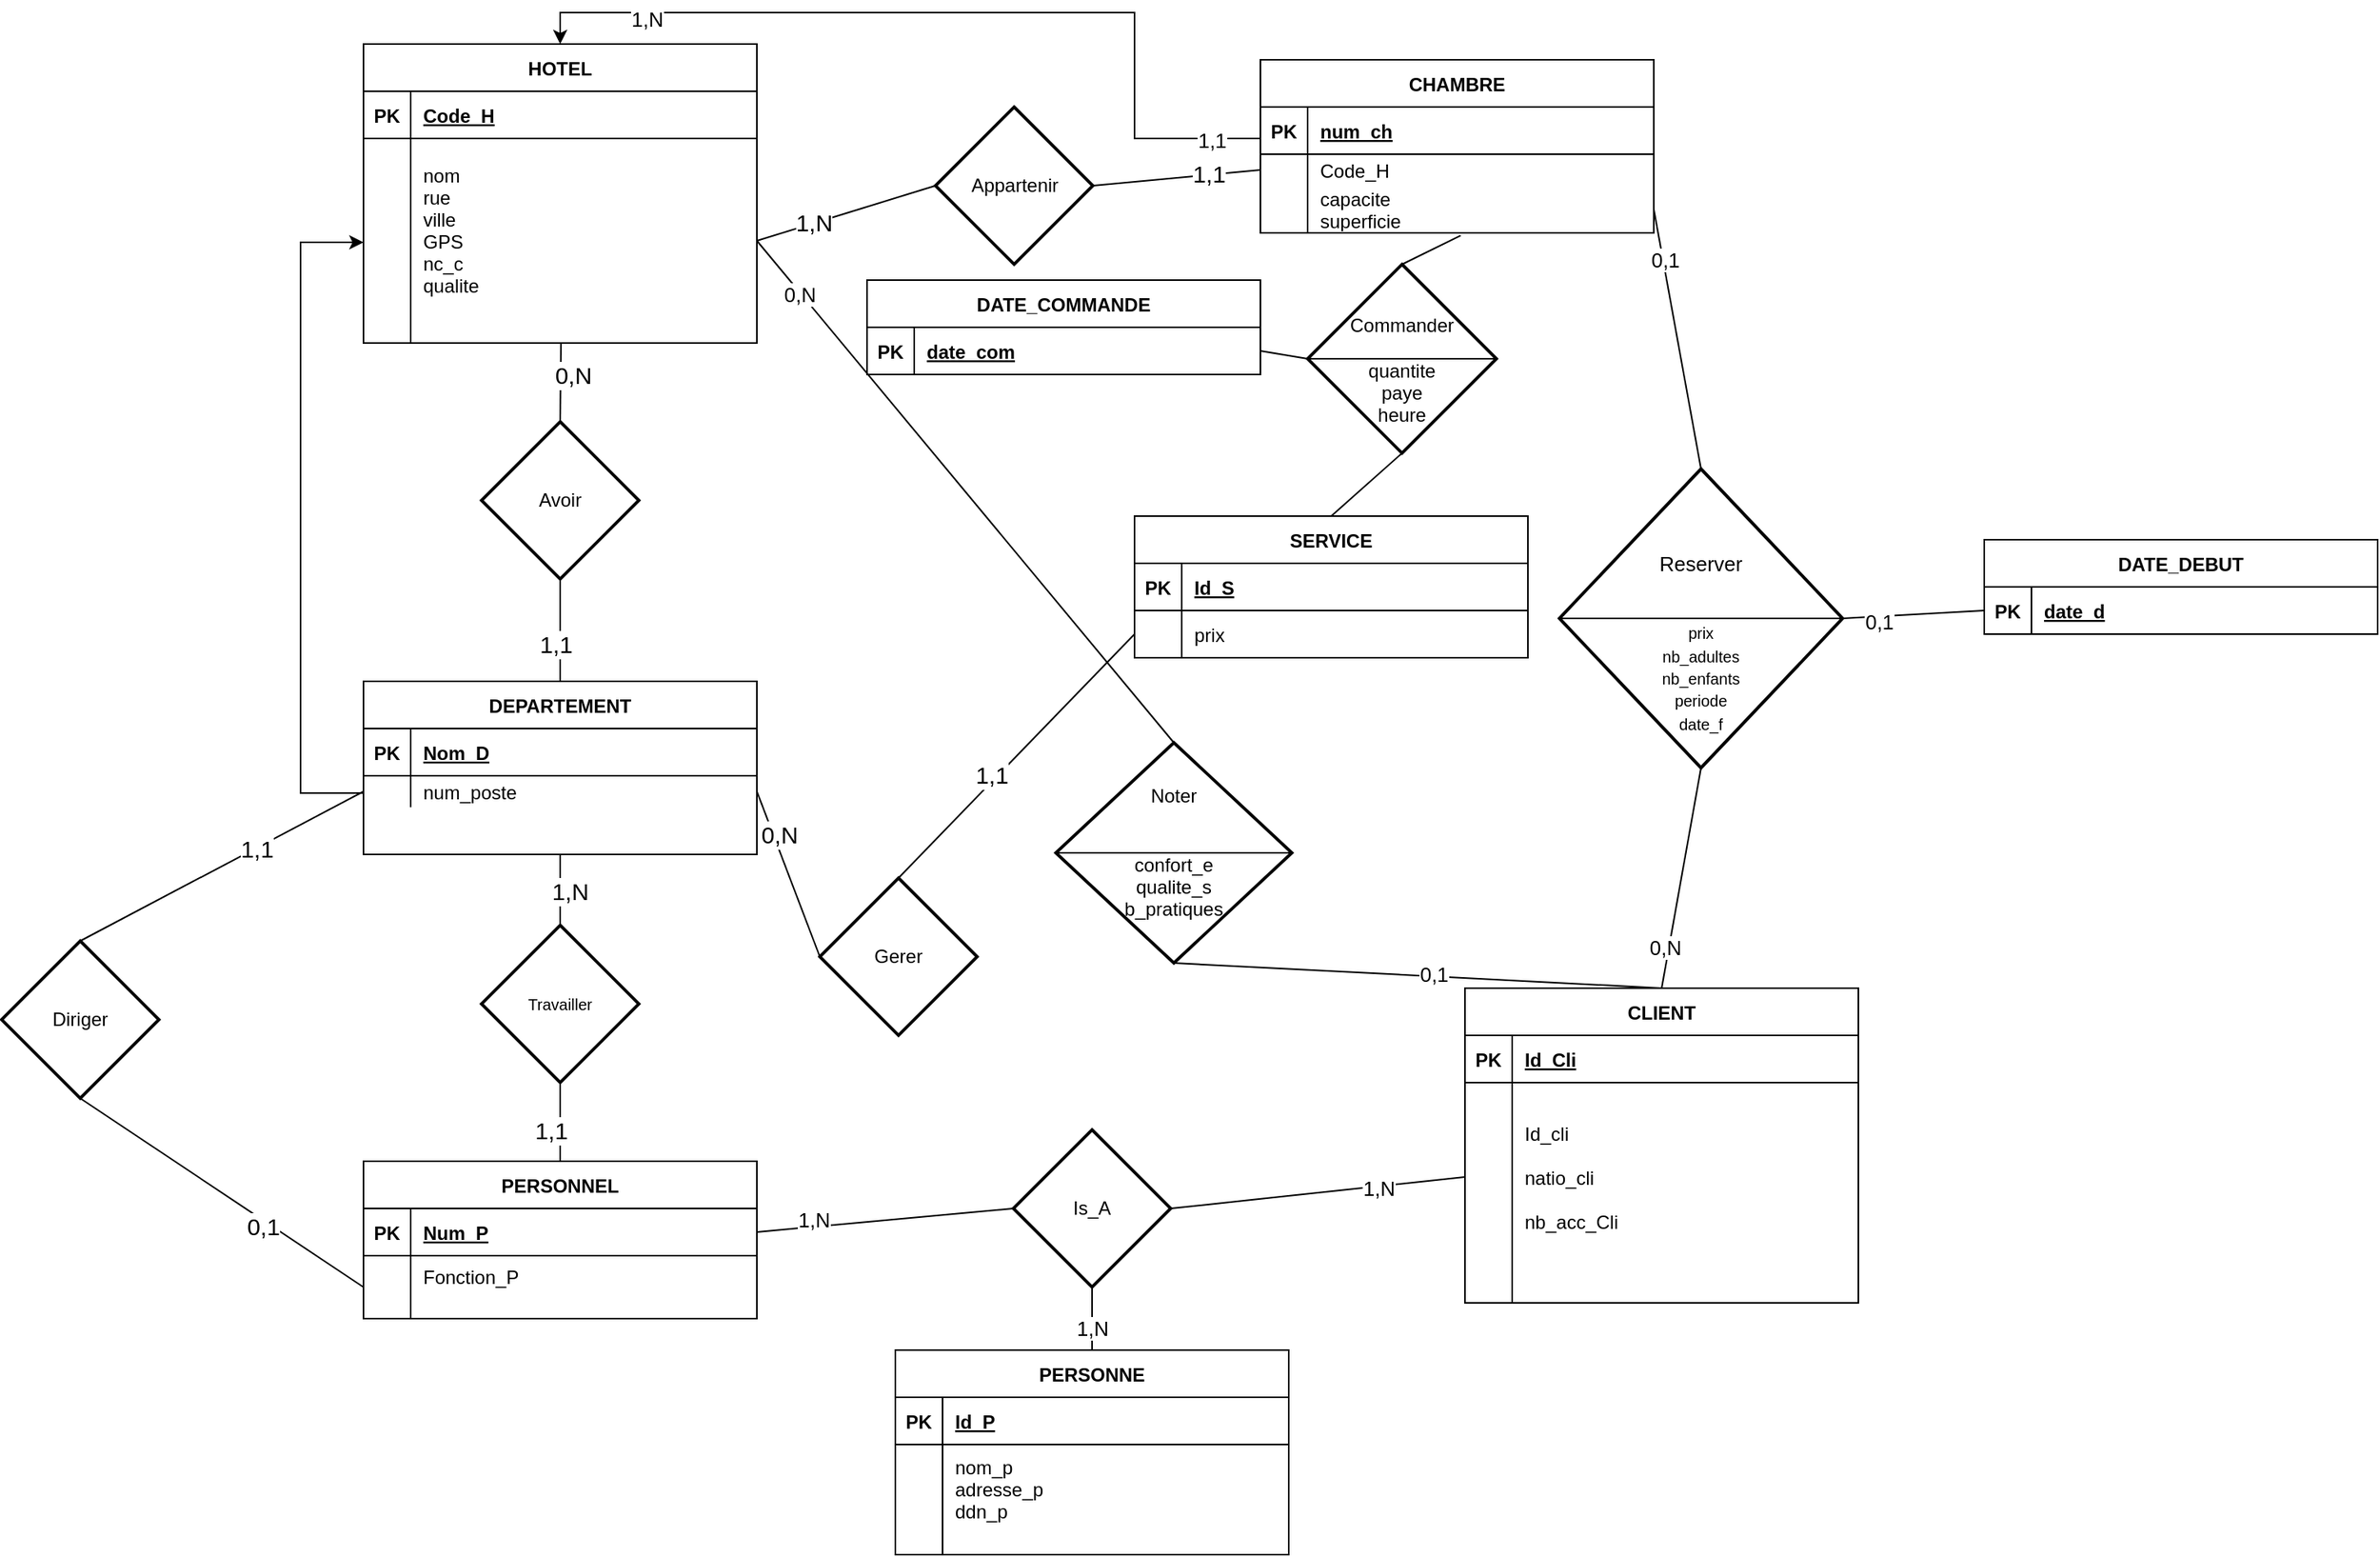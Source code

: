 <mxfile version="22.1.3" type="github">
  <diagram name="Page-1" id="8zFh8N0dXSdFzpwfQywQ">
    <mxGraphModel dx="1704" dy="471" grid="1" gridSize="10" guides="1" tooltips="1" connect="1" arrows="1" fold="1" page="1" pageScale="1" pageWidth="827" pageHeight="1169" background="#FFFFFF" math="0" shadow="0">
      <root>
        <mxCell id="0" />
        <mxCell id="1" parent="0" />
        <mxCell id="OYuYef5FI9lCqOR2c31m-23" value="HOTEL" style="shape=table;startSize=30;container=1;collapsible=1;childLayout=tableLayout;fixedRows=1;rowLines=0;fontStyle=1;align=center;resizeLast=1;" parent="1" vertex="1">
          <mxGeometry y="70" width="250" height="190" as="geometry" />
        </mxCell>
        <mxCell id="OYuYef5FI9lCqOR2c31m-24" value="" style="shape=partialRectangle;collapsible=0;dropTarget=0;pointerEvents=0;fillColor=none;points=[[0,0.5],[1,0.5]];portConstraint=eastwest;top=0;left=0;right=0;bottom=1;" parent="OYuYef5FI9lCqOR2c31m-23" vertex="1">
          <mxGeometry y="30" width="250" height="30" as="geometry" />
        </mxCell>
        <mxCell id="OYuYef5FI9lCqOR2c31m-25" value="PK" style="shape=partialRectangle;overflow=hidden;connectable=0;fillColor=none;top=0;left=0;bottom=0;right=0;fontStyle=1;" parent="OYuYef5FI9lCqOR2c31m-24" vertex="1">
          <mxGeometry width="30" height="30" as="geometry">
            <mxRectangle width="30" height="30" as="alternateBounds" />
          </mxGeometry>
        </mxCell>
        <mxCell id="OYuYef5FI9lCqOR2c31m-26" value="Code_H" style="shape=partialRectangle;overflow=hidden;connectable=0;fillColor=none;top=0;left=0;bottom=0;right=0;align=left;spacingLeft=6;fontStyle=5;" parent="OYuYef5FI9lCqOR2c31m-24" vertex="1">
          <mxGeometry x="30" width="220" height="30" as="geometry">
            <mxRectangle width="220" height="30" as="alternateBounds" />
          </mxGeometry>
        </mxCell>
        <mxCell id="OYuYef5FI9lCqOR2c31m-27" value="" style="shape=partialRectangle;collapsible=0;dropTarget=0;pointerEvents=0;fillColor=none;points=[[0,0.5],[1,0.5]];portConstraint=eastwest;top=0;left=0;right=0;bottom=0;" parent="OYuYef5FI9lCqOR2c31m-23" vertex="1">
          <mxGeometry y="60" width="250" height="130" as="geometry" />
        </mxCell>
        <mxCell id="OYuYef5FI9lCqOR2c31m-28" value="" style="shape=partialRectangle;overflow=hidden;connectable=0;fillColor=none;top=0;left=0;bottom=0;right=0;" parent="OYuYef5FI9lCqOR2c31m-27" vertex="1">
          <mxGeometry width="30" height="130" as="geometry">
            <mxRectangle width="30" height="130" as="alternateBounds" />
          </mxGeometry>
        </mxCell>
        <mxCell id="OYuYef5FI9lCqOR2c31m-29" value="nom&#xa;rue&#xa;ville&#xa;GPS&#xa;nc_c&#xa;qualite&#xa;" style="shape=partialRectangle;overflow=hidden;connectable=0;fillColor=none;top=0;left=0;bottom=0;right=0;align=left;spacingLeft=6;" parent="OYuYef5FI9lCqOR2c31m-27" vertex="1">
          <mxGeometry x="30" width="220" height="130" as="geometry">
            <mxRectangle width="220" height="130" as="alternateBounds" />
          </mxGeometry>
        </mxCell>
        <mxCell id="_BZN1aDbOm-jzE_d8aBN-61" style="edgeStyle=orthogonalEdgeStyle;rounded=0;orthogonalLoop=1;jettySize=auto;html=1;entryX=0;entryY=0.5;entryDx=0;entryDy=0;exitX=0;exitY=0.5;exitDx=0;exitDy=0;" parent="1" source="_BZN1aDbOm-jzE_d8aBN-6" target="OYuYef5FI9lCqOR2c31m-27" edge="1">
          <mxGeometry relative="1" as="geometry">
            <mxPoint x="-80" y="460" as="sourcePoint" />
            <Array as="points">
              <mxPoint x="-40" y="546" />
              <mxPoint x="-40" y="196" />
            </Array>
          </mxGeometry>
        </mxCell>
        <mxCell id="_BZN1aDbOm-jzE_d8aBN-2" value="DEPARTEMENT" style="shape=table;startSize=30;container=1;collapsible=1;childLayout=tableLayout;fixedRows=1;rowLines=0;fontStyle=1;align=center;resizeLast=1;" parent="1" vertex="1">
          <mxGeometry y="475" width="250" height="110" as="geometry" />
        </mxCell>
        <mxCell id="_BZN1aDbOm-jzE_d8aBN-3" value="" style="shape=partialRectangle;collapsible=0;dropTarget=0;pointerEvents=0;fillColor=none;points=[[0,0.5],[1,0.5]];portConstraint=eastwest;top=0;left=0;right=0;bottom=1;" parent="_BZN1aDbOm-jzE_d8aBN-2" vertex="1">
          <mxGeometry y="30" width="250" height="30" as="geometry" />
        </mxCell>
        <mxCell id="_BZN1aDbOm-jzE_d8aBN-4" value="PK" style="shape=partialRectangle;overflow=hidden;connectable=0;fillColor=none;top=0;left=0;bottom=0;right=0;fontStyle=1;" parent="_BZN1aDbOm-jzE_d8aBN-3" vertex="1">
          <mxGeometry width="30" height="30" as="geometry">
            <mxRectangle width="30" height="30" as="alternateBounds" />
          </mxGeometry>
        </mxCell>
        <mxCell id="_BZN1aDbOm-jzE_d8aBN-5" value="Nom_D" style="shape=partialRectangle;overflow=hidden;connectable=0;fillColor=none;top=0;left=0;bottom=0;right=0;align=left;spacingLeft=6;fontStyle=5;" parent="_BZN1aDbOm-jzE_d8aBN-3" vertex="1">
          <mxGeometry x="30" width="220" height="30" as="geometry">
            <mxRectangle width="220" height="30" as="alternateBounds" />
          </mxGeometry>
        </mxCell>
        <mxCell id="_BZN1aDbOm-jzE_d8aBN-6" value="" style="shape=partialRectangle;collapsible=0;dropTarget=0;pointerEvents=0;fillColor=none;points=[[0,0.5],[1,0.5]];portConstraint=eastwest;top=0;left=0;right=0;bottom=0;" parent="_BZN1aDbOm-jzE_d8aBN-2" vertex="1">
          <mxGeometry y="60" width="250" height="20" as="geometry" />
        </mxCell>
        <mxCell id="_BZN1aDbOm-jzE_d8aBN-7" value="" style="shape=partialRectangle;overflow=hidden;connectable=0;fillColor=none;top=0;left=0;bottom=0;right=0;" parent="_BZN1aDbOm-jzE_d8aBN-6" vertex="1">
          <mxGeometry width="30" height="20" as="geometry">
            <mxRectangle width="30" height="20" as="alternateBounds" />
          </mxGeometry>
        </mxCell>
        <mxCell id="_BZN1aDbOm-jzE_d8aBN-8" value="num_poste" style="shape=partialRectangle;overflow=hidden;connectable=0;fillColor=none;top=0;left=0;bottom=0;right=0;align=left;spacingLeft=6;" parent="_BZN1aDbOm-jzE_d8aBN-6" vertex="1">
          <mxGeometry x="30" width="220" height="20" as="geometry">
            <mxRectangle width="220" height="20" as="alternateBounds" />
          </mxGeometry>
        </mxCell>
        <mxCell id="_BZN1aDbOm-jzE_d8aBN-9" value="PERSONNEL" style="shape=table;startSize=30;container=1;collapsible=1;childLayout=tableLayout;fixedRows=1;rowLines=0;fontStyle=1;align=center;resizeLast=1;" parent="1" vertex="1">
          <mxGeometry y="780" width="250" height="100" as="geometry" />
        </mxCell>
        <mxCell id="_BZN1aDbOm-jzE_d8aBN-10" value="" style="shape=partialRectangle;collapsible=0;dropTarget=0;pointerEvents=0;fillColor=none;points=[[0,0.5],[1,0.5]];portConstraint=eastwest;top=0;left=0;right=0;bottom=1;" parent="_BZN1aDbOm-jzE_d8aBN-9" vertex="1">
          <mxGeometry y="30" width="250" height="30" as="geometry" />
        </mxCell>
        <mxCell id="_BZN1aDbOm-jzE_d8aBN-11" value="PK" style="shape=partialRectangle;overflow=hidden;connectable=0;fillColor=none;top=0;left=0;bottom=0;right=0;fontStyle=1;" parent="_BZN1aDbOm-jzE_d8aBN-10" vertex="1">
          <mxGeometry width="30" height="30" as="geometry">
            <mxRectangle width="30" height="30" as="alternateBounds" />
          </mxGeometry>
        </mxCell>
        <mxCell id="_BZN1aDbOm-jzE_d8aBN-12" value="Num_P" style="shape=partialRectangle;overflow=hidden;connectable=0;fillColor=none;top=0;left=0;bottom=0;right=0;align=left;spacingLeft=6;fontStyle=5;" parent="_BZN1aDbOm-jzE_d8aBN-10" vertex="1">
          <mxGeometry x="30" width="220" height="30" as="geometry">
            <mxRectangle width="220" height="30" as="alternateBounds" />
          </mxGeometry>
        </mxCell>
        <mxCell id="_BZN1aDbOm-jzE_d8aBN-13" value="" style="shape=partialRectangle;collapsible=0;dropTarget=0;pointerEvents=0;fillColor=none;points=[[0,0.5],[1,0.5]];portConstraint=eastwest;top=0;left=0;right=0;bottom=0;" parent="_BZN1aDbOm-jzE_d8aBN-9" vertex="1">
          <mxGeometry y="60" width="250" height="40" as="geometry" />
        </mxCell>
        <mxCell id="_BZN1aDbOm-jzE_d8aBN-14" value="" style="shape=partialRectangle;overflow=hidden;connectable=0;fillColor=none;top=0;left=0;bottom=0;right=0;" parent="_BZN1aDbOm-jzE_d8aBN-13" vertex="1">
          <mxGeometry width="30" height="40" as="geometry">
            <mxRectangle width="30" height="40" as="alternateBounds" />
          </mxGeometry>
        </mxCell>
        <mxCell id="_BZN1aDbOm-jzE_d8aBN-15" value="Fonction_P&#xa;" style="shape=partialRectangle;overflow=hidden;connectable=0;fillColor=none;top=0;left=0;bottom=0;right=0;align=left;spacingLeft=6;" parent="_BZN1aDbOm-jzE_d8aBN-13" vertex="1">
          <mxGeometry x="30" width="220" height="40" as="geometry">
            <mxRectangle width="220" height="40" as="alternateBounds" />
          </mxGeometry>
        </mxCell>
        <mxCell id="_BZN1aDbOm-jzE_d8aBN-16" value="SERVICE" style="shape=table;startSize=30;container=1;collapsible=1;childLayout=tableLayout;fixedRows=1;rowLines=0;fontStyle=1;align=center;resizeLast=1;" parent="1" vertex="1">
          <mxGeometry x="490" y="370" width="250" height="90" as="geometry" />
        </mxCell>
        <mxCell id="_BZN1aDbOm-jzE_d8aBN-17" value="" style="shape=partialRectangle;collapsible=0;dropTarget=0;pointerEvents=0;fillColor=none;points=[[0,0.5],[1,0.5]];portConstraint=eastwest;top=0;left=0;right=0;bottom=1;" parent="_BZN1aDbOm-jzE_d8aBN-16" vertex="1">
          <mxGeometry y="30" width="250" height="30" as="geometry" />
        </mxCell>
        <mxCell id="_BZN1aDbOm-jzE_d8aBN-18" value="PK" style="shape=partialRectangle;overflow=hidden;connectable=0;fillColor=none;top=0;left=0;bottom=0;right=0;fontStyle=1;" parent="_BZN1aDbOm-jzE_d8aBN-17" vertex="1">
          <mxGeometry width="30" height="30" as="geometry">
            <mxRectangle width="30" height="30" as="alternateBounds" />
          </mxGeometry>
        </mxCell>
        <mxCell id="_BZN1aDbOm-jzE_d8aBN-19" value="Id_S" style="shape=partialRectangle;overflow=hidden;connectable=0;fillColor=none;top=0;left=0;bottom=0;right=0;align=left;spacingLeft=6;fontStyle=5;" parent="_BZN1aDbOm-jzE_d8aBN-17" vertex="1">
          <mxGeometry x="30" width="220" height="30" as="geometry">
            <mxRectangle width="220" height="30" as="alternateBounds" />
          </mxGeometry>
        </mxCell>
        <mxCell id="_BZN1aDbOm-jzE_d8aBN-20" value="" style="shape=partialRectangle;collapsible=0;dropTarget=0;pointerEvents=0;fillColor=none;points=[[0,0.5],[1,0.5]];portConstraint=eastwest;top=0;left=0;right=0;bottom=0;" parent="_BZN1aDbOm-jzE_d8aBN-16" vertex="1">
          <mxGeometry y="60" width="250" height="30" as="geometry" />
        </mxCell>
        <mxCell id="_BZN1aDbOm-jzE_d8aBN-21" value="" style="shape=partialRectangle;overflow=hidden;connectable=0;fillColor=none;top=0;left=0;bottom=0;right=0;" parent="_BZN1aDbOm-jzE_d8aBN-20" vertex="1">
          <mxGeometry width="30" height="30" as="geometry">
            <mxRectangle width="30" height="30" as="alternateBounds" />
          </mxGeometry>
        </mxCell>
        <mxCell id="_BZN1aDbOm-jzE_d8aBN-22" value="prix" style="shape=partialRectangle;overflow=hidden;connectable=0;fillColor=none;top=0;left=0;bottom=0;right=0;align=left;spacingLeft=6;" parent="_BZN1aDbOm-jzE_d8aBN-20" vertex="1">
          <mxGeometry x="30" width="220" height="30" as="geometry">
            <mxRectangle width="220" height="30" as="alternateBounds" />
          </mxGeometry>
        </mxCell>
        <mxCell id="_BZN1aDbOm-jzE_d8aBN-25" value="PERSONNE" style="shape=table;startSize=30;container=1;collapsible=1;childLayout=tableLayout;fixedRows=1;rowLines=0;fontStyle=1;align=center;resizeLast=1;" parent="1" vertex="1">
          <mxGeometry x="338" y="900" width="250" height="130" as="geometry" />
        </mxCell>
        <mxCell id="_BZN1aDbOm-jzE_d8aBN-26" value="" style="shape=partialRectangle;collapsible=0;dropTarget=0;pointerEvents=0;fillColor=none;points=[[0,0.5],[1,0.5]];portConstraint=eastwest;top=0;left=0;right=0;bottom=1;" parent="_BZN1aDbOm-jzE_d8aBN-25" vertex="1">
          <mxGeometry y="30" width="250" height="30" as="geometry" />
        </mxCell>
        <mxCell id="_BZN1aDbOm-jzE_d8aBN-27" value="PK" style="shape=partialRectangle;overflow=hidden;connectable=0;fillColor=none;top=0;left=0;bottom=0;right=0;fontStyle=1;" parent="_BZN1aDbOm-jzE_d8aBN-26" vertex="1">
          <mxGeometry width="30" height="30" as="geometry">
            <mxRectangle width="30" height="30" as="alternateBounds" />
          </mxGeometry>
        </mxCell>
        <mxCell id="_BZN1aDbOm-jzE_d8aBN-28" value="Id_P" style="shape=partialRectangle;overflow=hidden;connectable=0;fillColor=none;top=0;left=0;bottom=0;right=0;align=left;spacingLeft=6;fontStyle=5;" parent="_BZN1aDbOm-jzE_d8aBN-26" vertex="1">
          <mxGeometry x="30" width="220" height="30" as="geometry">
            <mxRectangle width="220" height="30" as="alternateBounds" />
          </mxGeometry>
        </mxCell>
        <mxCell id="_BZN1aDbOm-jzE_d8aBN-29" value="" style="shape=partialRectangle;collapsible=0;dropTarget=0;pointerEvents=0;fillColor=none;points=[[0,0.5],[1,0.5]];portConstraint=eastwest;top=0;left=0;right=0;bottom=0;" parent="_BZN1aDbOm-jzE_d8aBN-25" vertex="1">
          <mxGeometry y="60" width="250" height="70" as="geometry" />
        </mxCell>
        <mxCell id="_BZN1aDbOm-jzE_d8aBN-30" value="" style="shape=partialRectangle;overflow=hidden;connectable=0;fillColor=none;top=0;left=0;bottom=0;right=0;" parent="_BZN1aDbOm-jzE_d8aBN-29" vertex="1">
          <mxGeometry width="30" height="70" as="geometry">
            <mxRectangle width="30" height="70" as="alternateBounds" />
          </mxGeometry>
        </mxCell>
        <mxCell id="_BZN1aDbOm-jzE_d8aBN-31" value="nom_p&#xa;adresse_p&#xa;ddn_p&#xa;" style="shape=partialRectangle;overflow=hidden;connectable=0;fillColor=none;top=0;left=0;bottom=0;right=0;align=left;spacingLeft=6;" parent="_BZN1aDbOm-jzE_d8aBN-29" vertex="1">
          <mxGeometry x="30" width="220" height="70" as="geometry">
            <mxRectangle width="220" height="70" as="alternateBounds" />
          </mxGeometry>
        </mxCell>
        <mxCell id="OYuYef5FI9lCqOR2c31m-13" value="CLIENT" style="shape=table;startSize=30;container=1;collapsible=1;childLayout=tableLayout;fixedRows=1;rowLines=0;fontStyle=1;align=center;resizeLast=1;" parent="1" vertex="1">
          <mxGeometry x="700" y="670" width="250" height="200" as="geometry" />
        </mxCell>
        <mxCell id="OYuYef5FI9lCqOR2c31m-14" value="" style="shape=partialRectangle;collapsible=0;dropTarget=0;pointerEvents=0;fillColor=none;points=[[0,0.5],[1,0.5]];portConstraint=eastwest;top=0;left=0;right=0;bottom=1;" parent="OYuYef5FI9lCqOR2c31m-13" vertex="1">
          <mxGeometry y="30" width="250" height="30" as="geometry" />
        </mxCell>
        <mxCell id="OYuYef5FI9lCqOR2c31m-15" value="PK" style="shape=partialRectangle;overflow=hidden;connectable=0;fillColor=none;top=0;left=0;bottom=0;right=0;fontStyle=1;" parent="OYuYef5FI9lCqOR2c31m-14" vertex="1">
          <mxGeometry width="30" height="30" as="geometry">
            <mxRectangle width="30" height="30" as="alternateBounds" />
          </mxGeometry>
        </mxCell>
        <mxCell id="OYuYef5FI9lCqOR2c31m-16" value="Id_Cli" style="shape=partialRectangle;overflow=hidden;connectable=0;fillColor=none;top=0;left=0;bottom=0;right=0;align=left;spacingLeft=6;fontStyle=5;" parent="OYuYef5FI9lCqOR2c31m-14" vertex="1">
          <mxGeometry x="30" width="220" height="30" as="geometry">
            <mxRectangle width="220" height="30" as="alternateBounds" />
          </mxGeometry>
        </mxCell>
        <mxCell id="OYuYef5FI9lCqOR2c31m-17" value="" style="shape=partialRectangle;collapsible=0;dropTarget=0;pointerEvents=0;fillColor=none;points=[[0,0.5],[1,0.5]];portConstraint=eastwest;top=0;left=0;right=0;bottom=0;" parent="OYuYef5FI9lCqOR2c31m-13" vertex="1">
          <mxGeometry y="60" width="250" height="120" as="geometry" />
        </mxCell>
        <mxCell id="OYuYef5FI9lCqOR2c31m-18" value="" style="shape=partialRectangle;overflow=hidden;connectable=0;fillColor=none;top=0;left=0;bottom=0;right=0;" parent="OYuYef5FI9lCqOR2c31m-17" vertex="1">
          <mxGeometry width="30" height="120" as="geometry">
            <mxRectangle width="30" height="120" as="alternateBounds" />
          </mxGeometry>
        </mxCell>
        <mxCell id="OYuYef5FI9lCqOR2c31m-19" value="Id_cli&#xa;&#xa;natio_cli&#xa;&#xa;nb_acc_Cli" style="shape=partialRectangle;overflow=hidden;connectable=0;fillColor=none;top=0;left=0;bottom=0;right=0;align=left;spacingLeft=6;" parent="OYuYef5FI9lCqOR2c31m-17" vertex="1">
          <mxGeometry x="30" width="220" height="120" as="geometry">
            <mxRectangle width="220" height="120" as="alternateBounds" />
          </mxGeometry>
        </mxCell>
        <mxCell id="OYuYef5FI9lCqOR2c31m-20" value="" style="shape=partialRectangle;collapsible=0;dropTarget=0;pointerEvents=0;fillColor=none;points=[[0,0.5],[1,0.5]];portConstraint=eastwest;top=0;left=0;right=0;bottom=0;" parent="OYuYef5FI9lCqOR2c31m-13" vertex="1">
          <mxGeometry y="180" width="250" height="20" as="geometry" />
        </mxCell>
        <mxCell id="OYuYef5FI9lCqOR2c31m-21" value="" style="shape=partialRectangle;overflow=hidden;connectable=0;fillColor=none;top=0;left=0;bottom=0;right=0;" parent="OYuYef5FI9lCqOR2c31m-20" vertex="1">
          <mxGeometry width="30" height="20" as="geometry">
            <mxRectangle width="30" height="20" as="alternateBounds" />
          </mxGeometry>
        </mxCell>
        <mxCell id="OYuYef5FI9lCqOR2c31m-22" value="" style="shape=partialRectangle;overflow=hidden;connectable=0;fillColor=none;top=0;left=0;bottom=0;right=0;align=left;spacingLeft=6;" parent="OYuYef5FI9lCqOR2c31m-20" vertex="1">
          <mxGeometry x="30" width="220" height="20" as="geometry">
            <mxRectangle width="220" height="20" as="alternateBounds" />
          </mxGeometry>
        </mxCell>
        <mxCell id="_BZN1aDbOm-jzE_d8aBN-56" style="edgeStyle=orthogonalEdgeStyle;rounded=0;orthogonalLoop=1;jettySize=auto;html=1;entryX=0.5;entryY=0;entryDx=0;entryDy=0;" parent="1" source="OYuYef5FI9lCqOR2c31m-3" target="OYuYef5FI9lCqOR2c31m-23" edge="1">
          <mxGeometry relative="1" as="geometry">
            <Array as="points">
              <mxPoint x="490" y="130" />
              <mxPoint x="490" y="50" />
              <mxPoint x="125" y="50" />
            </Array>
          </mxGeometry>
        </mxCell>
        <mxCell id="JAYPc2fzWHW8Z4yqoVgX-8" value="&lt;font style=&quot;font-size: 13px;&quot;&gt;1,N&lt;/font&gt;" style="edgeLabel;html=1;align=center;verticalAlign=middle;resizable=0;points=[];" vertex="1" connectable="0" parent="_BZN1aDbOm-jzE_d8aBN-56">
          <mxGeometry x="0.726" y="4" relative="1" as="geometry">
            <mxPoint as="offset" />
          </mxGeometry>
        </mxCell>
        <mxCell id="JAYPc2fzWHW8Z4yqoVgX-9" value="&lt;font style=&quot;font-size: 13px;&quot;&gt;1,1&lt;/font&gt;" style="edgeLabel;html=1;align=center;verticalAlign=middle;resizable=0;points=[];" vertex="1" connectable="0" parent="_BZN1aDbOm-jzE_d8aBN-56">
          <mxGeometry x="-0.883" y="1" relative="1" as="geometry">
            <mxPoint x="1" as="offset" />
          </mxGeometry>
        </mxCell>
        <mxCell id="OYuYef5FI9lCqOR2c31m-3" value="CHAMBRE" style="shape=table;startSize=30;container=1;collapsible=1;childLayout=tableLayout;fixedRows=1;rowLines=0;fontStyle=1;align=center;resizeLast=1;" parent="1" vertex="1">
          <mxGeometry x="570" y="80" width="250" height="110" as="geometry" />
        </mxCell>
        <mxCell id="OYuYef5FI9lCqOR2c31m-4" value="" style="shape=partialRectangle;collapsible=0;dropTarget=0;pointerEvents=0;fillColor=none;points=[[0,0.5],[1,0.5]];portConstraint=eastwest;top=0;left=0;right=0;bottom=1;" parent="OYuYef5FI9lCqOR2c31m-3" vertex="1">
          <mxGeometry y="30" width="250" height="30" as="geometry" />
        </mxCell>
        <mxCell id="OYuYef5FI9lCqOR2c31m-5" value="PK" style="shape=partialRectangle;overflow=hidden;connectable=0;fillColor=none;top=0;left=0;bottom=0;right=0;fontStyle=1;" parent="OYuYef5FI9lCqOR2c31m-4" vertex="1">
          <mxGeometry width="30" height="30" as="geometry">
            <mxRectangle width="30" height="30" as="alternateBounds" />
          </mxGeometry>
        </mxCell>
        <mxCell id="OYuYef5FI9lCqOR2c31m-6" value="num_ch" style="shape=partialRectangle;overflow=hidden;connectable=0;fillColor=none;top=0;left=0;bottom=0;right=0;align=left;spacingLeft=6;fontStyle=5;" parent="OYuYef5FI9lCqOR2c31m-4" vertex="1">
          <mxGeometry x="30" width="220" height="30" as="geometry">
            <mxRectangle width="220" height="30" as="alternateBounds" />
          </mxGeometry>
        </mxCell>
        <mxCell id="OYuYef5FI9lCqOR2c31m-7" value="" style="shape=partialRectangle;collapsible=0;dropTarget=0;pointerEvents=0;fillColor=none;points=[[0,0.5],[1,0.5]];portConstraint=eastwest;top=0;left=0;right=0;bottom=0;" parent="OYuYef5FI9lCqOR2c31m-3" vertex="1">
          <mxGeometry y="60" width="250" height="20" as="geometry" />
        </mxCell>
        <mxCell id="OYuYef5FI9lCqOR2c31m-8" value="" style="shape=partialRectangle;overflow=hidden;connectable=0;fillColor=none;top=0;left=0;bottom=0;right=0;" parent="OYuYef5FI9lCqOR2c31m-7" vertex="1">
          <mxGeometry width="30" height="20" as="geometry">
            <mxRectangle width="30" height="20" as="alternateBounds" />
          </mxGeometry>
        </mxCell>
        <mxCell id="OYuYef5FI9lCqOR2c31m-9" value="Code_H" style="shape=partialRectangle;overflow=hidden;connectable=0;fillColor=none;top=0;left=0;bottom=0;right=0;align=left;spacingLeft=6;" parent="OYuYef5FI9lCqOR2c31m-7" vertex="1">
          <mxGeometry x="30" width="220" height="20" as="geometry">
            <mxRectangle width="220" height="20" as="alternateBounds" />
          </mxGeometry>
        </mxCell>
        <mxCell id="OYuYef5FI9lCqOR2c31m-10" value="" style="shape=partialRectangle;collapsible=0;dropTarget=0;pointerEvents=0;fillColor=none;points=[[0,0.5],[1,0.5]];portConstraint=eastwest;top=0;left=0;right=0;bottom=0;" parent="OYuYef5FI9lCqOR2c31m-3" vertex="1">
          <mxGeometry y="80" width="250" height="30" as="geometry" />
        </mxCell>
        <mxCell id="OYuYef5FI9lCqOR2c31m-11" value="" style="shape=partialRectangle;overflow=hidden;connectable=0;fillColor=none;top=0;left=0;bottom=0;right=0;" parent="OYuYef5FI9lCqOR2c31m-10" vertex="1">
          <mxGeometry width="30" height="30" as="geometry">
            <mxRectangle width="30" height="30" as="alternateBounds" />
          </mxGeometry>
        </mxCell>
        <mxCell id="OYuYef5FI9lCqOR2c31m-12" value="capacite&#xa;superficie&#xa;" style="shape=partialRectangle;overflow=hidden;connectable=0;fillColor=none;top=0;left=0;bottom=0;right=0;align=left;spacingLeft=6;" parent="OYuYef5FI9lCqOR2c31m-10" vertex="1">
          <mxGeometry x="30" width="220" height="30" as="geometry">
            <mxRectangle width="220" height="30" as="alternateBounds" />
          </mxGeometry>
        </mxCell>
        <mxCell id="_BZN1aDbOm-jzE_d8aBN-36" value="" style="endArrow=none;html=1;rounded=0;entryX=1;entryY=0.5;entryDx=0;entryDy=0;exitX=0;exitY=0.5;exitDx=0;exitDy=0;exitPerimeter=0;" parent="1" source="_BZN1aDbOm-jzE_d8aBN-46" target="_BZN1aDbOm-jzE_d8aBN-10" edge="1">
          <mxGeometry width="50" height="50" relative="1" as="geometry">
            <mxPoint x="950" y="480" as="sourcePoint" />
            <mxPoint x="790" y="260" as="targetPoint" />
            <Array as="points" />
          </mxGeometry>
        </mxCell>
        <mxCell id="JAYPc2fzWHW8Z4yqoVgX-15" value="&lt;font style=&quot;font-size: 13px;&quot;&gt;1,N&lt;/font&gt;" style="edgeLabel;html=1;align=center;verticalAlign=middle;resizable=0;points=[];" vertex="1" connectable="0" parent="_BZN1aDbOm-jzE_d8aBN-36">
          <mxGeometry x="0.553" y="-5" relative="1" as="geometry">
            <mxPoint as="offset" />
          </mxGeometry>
        </mxCell>
        <mxCell id="_BZN1aDbOm-jzE_d8aBN-38" value="&lt;font style=&quot;font-size: 10px;&quot;&gt;&lt;font style=&quot;font-size: 13px;&quot;&gt;&lt;br&gt;&lt;br&gt;Reserver&lt;/font&gt;&lt;br&gt;&lt;br&gt;&lt;span style=&quot;&quot;&gt;&lt;br&gt;prix&lt;/span&gt;&lt;br&gt;&lt;span style=&quot;&quot;&gt;nb_adultes&lt;/span&gt;&lt;br&gt;&lt;span style=&quot;&quot;&gt;nb_enfants&lt;/span&gt;&lt;br&gt;&lt;span style=&quot;&quot;&gt;periode&lt;br&gt;date_f&lt;br&gt;&lt;/span&gt;&lt;/font&gt;" style="strokeWidth=2;html=1;shape=mxgraph.flowchart.decision;whiteSpace=wrap;" parent="1" vertex="1">
          <mxGeometry x="760" y="340" width="180" height="190" as="geometry" />
        </mxCell>
        <mxCell id="_BZN1aDbOm-jzE_d8aBN-40" value="&lt;br&gt;Commander&lt;br&gt;&lt;br&gt;quantite&lt;br&gt;paye&lt;br&gt;heure" style="strokeWidth=2;html=1;shape=mxgraph.flowchart.decision;whiteSpace=wrap;" parent="1" vertex="1">
          <mxGeometry x="600" y="210" width="120" height="120" as="geometry" />
        </mxCell>
        <mxCell id="_BZN1aDbOm-jzE_d8aBN-41" value="Noter&lt;br&gt;&lt;br&gt;&lt;br&gt;confort_e&lt;br&gt;qualite_s&lt;br&gt;b_pratiques" style="strokeWidth=2;html=1;shape=mxgraph.flowchart.decision;whiteSpace=wrap;" parent="1" vertex="1">
          <mxGeometry x="440" y="514" width="150" height="140" as="geometry" />
        </mxCell>
        <mxCell id="_BZN1aDbOm-jzE_d8aBN-42" value="Avoir" style="strokeWidth=2;html=1;shape=mxgraph.flowchart.decision;whiteSpace=wrap;" parent="1" vertex="1">
          <mxGeometry x="75" y="310" width="100" height="100" as="geometry" />
        </mxCell>
        <mxCell id="_BZN1aDbOm-jzE_d8aBN-43" value="Gerer" style="strokeWidth=2;html=1;shape=mxgraph.flowchart.decision;whiteSpace=wrap;" parent="1" vertex="1">
          <mxGeometry x="290" y="600" width="100" height="100" as="geometry" />
        </mxCell>
        <mxCell id="_BZN1aDbOm-jzE_d8aBN-44" value="Diriger" style="strokeWidth=2;html=1;shape=mxgraph.flowchart.decision;whiteSpace=wrap;" parent="1" vertex="1">
          <mxGeometry x="-230" y="640" width="100" height="100" as="geometry" />
        </mxCell>
        <mxCell id="_BZN1aDbOm-jzE_d8aBN-45" value="&lt;font size=&quot;1&quot;&gt;Travailler&lt;/font&gt;" style="strokeWidth=2;html=1;shape=mxgraph.flowchart.decision;whiteSpace=wrap;" parent="1" vertex="1">
          <mxGeometry x="75" y="630" width="100" height="100" as="geometry" />
        </mxCell>
        <mxCell id="_BZN1aDbOm-jzE_d8aBN-46" value="Is_A" style="strokeWidth=2;html=1;shape=mxgraph.flowchart.decision;whiteSpace=wrap;" parent="1" vertex="1">
          <mxGeometry x="413" y="760" width="100" height="100" as="geometry" />
        </mxCell>
        <mxCell id="_BZN1aDbOm-jzE_d8aBN-39" value="Appartenir" style="strokeWidth=2;html=1;shape=mxgraph.flowchart.decision;whiteSpace=wrap;" parent="1" vertex="1">
          <mxGeometry x="363.5" y="110" width="100" height="100" as="geometry" />
        </mxCell>
        <mxCell id="_BZN1aDbOm-jzE_d8aBN-49" value="" style="endArrow=none;html=1;rounded=0;entryX=1;entryY=0.5;entryDx=0;entryDy=0;entryPerimeter=0;exitX=0;exitY=0.5;exitDx=0;exitDy=0;" parent="1" source="OYuYef5FI9lCqOR2c31m-7" target="_BZN1aDbOm-jzE_d8aBN-39" edge="1">
          <mxGeometry width="50" height="50" relative="1" as="geometry">
            <mxPoint x="520" y="-25" as="sourcePoint" />
            <mxPoint x="460" y="135" as="targetPoint" />
          </mxGeometry>
        </mxCell>
        <mxCell id="_BZN1aDbOm-jzE_d8aBN-51" value="&lt;font style=&quot;font-size: 15px;&quot;&gt;1,1&lt;/font&gt;" style="edgeLabel;html=1;align=center;verticalAlign=middle;resizable=0;points=[];" parent="_BZN1aDbOm-jzE_d8aBN-49" vertex="1" connectable="0">
          <mxGeometry x="-0.351" y="-1" relative="1" as="geometry">
            <mxPoint x="1" as="offset" />
          </mxGeometry>
        </mxCell>
        <mxCell id="_BZN1aDbOm-jzE_d8aBN-53" value="" style="endArrow=none;html=1;rounded=0;exitX=1;exitY=0.5;exitDx=0;exitDy=0;entryX=0;entryY=0.5;entryDx=0;entryDy=0;entryPerimeter=0;" parent="1" source="OYuYef5FI9lCqOR2c31m-27" target="_BZN1aDbOm-jzE_d8aBN-39" edge="1">
          <mxGeometry width="50" height="50" relative="1" as="geometry">
            <mxPoint x="280" y="70" as="sourcePoint" />
            <mxPoint x="390" y="190" as="targetPoint" />
          </mxGeometry>
        </mxCell>
        <mxCell id="_BZN1aDbOm-jzE_d8aBN-54" value="&lt;font style=&quot;font-size: 15px;&quot;&gt;1,N&lt;/font&gt;" style="edgeLabel;html=1;align=center;verticalAlign=middle;resizable=0;points=[];" parent="_BZN1aDbOm-jzE_d8aBN-53" vertex="1" connectable="0">
          <mxGeometry x="-0.363" y="1" relative="1" as="geometry">
            <mxPoint as="offset" />
          </mxGeometry>
        </mxCell>
        <mxCell id="_BZN1aDbOm-jzE_d8aBN-57" value="" style="endArrow=none;html=1;rounded=0;exitX=0.5;exitY=0;exitDx=0;exitDy=0;entryX=0.5;entryY=1;entryDx=0;entryDy=0;entryPerimeter=0;" parent="1" source="_BZN1aDbOm-jzE_d8aBN-2" target="_BZN1aDbOm-jzE_d8aBN-42" edge="1">
          <mxGeometry width="50" height="50" relative="1" as="geometry">
            <mxPoint x="370" y="580" as="sourcePoint" />
            <mxPoint x="420" y="530" as="targetPoint" />
          </mxGeometry>
        </mxCell>
        <mxCell id="_BZN1aDbOm-jzE_d8aBN-59" value="&lt;font style=&quot;font-size: 15px;&quot;&gt;1,1&lt;br&gt;&lt;/font&gt;" style="edgeLabel;html=1;align=center;verticalAlign=middle;resizable=0;points=[];" parent="_BZN1aDbOm-jzE_d8aBN-57" vertex="1" connectable="0">
          <mxGeometry x="-0.268" y="3" relative="1" as="geometry">
            <mxPoint as="offset" />
          </mxGeometry>
        </mxCell>
        <mxCell id="_BZN1aDbOm-jzE_d8aBN-58" value="" style="endArrow=none;html=1;rounded=0;exitX=0.5;exitY=0;exitDx=0;exitDy=0;entryX=0.502;entryY=1;entryDx=0;entryDy=0;entryPerimeter=0;exitPerimeter=0;" parent="1" source="_BZN1aDbOm-jzE_d8aBN-42" target="OYuYef5FI9lCqOR2c31m-27" edge="1">
          <mxGeometry width="50" height="50" relative="1" as="geometry">
            <mxPoint x="135" y="485" as="sourcePoint" />
            <mxPoint x="135" y="420" as="targetPoint" />
          </mxGeometry>
        </mxCell>
        <mxCell id="_BZN1aDbOm-jzE_d8aBN-60" value="&lt;font style=&quot;font-size: 15px;&quot;&gt;0,N&lt;/font&gt;" style="edgeLabel;html=1;align=center;verticalAlign=middle;resizable=0;points=[];" parent="_BZN1aDbOm-jzE_d8aBN-58" vertex="1" connectable="0">
          <mxGeometry x="0.203" y="-7" relative="1" as="geometry">
            <mxPoint as="offset" />
          </mxGeometry>
        </mxCell>
        <mxCell id="_BZN1aDbOm-jzE_d8aBN-62" value="" style="endArrow=none;html=1;rounded=0;entryX=0.5;entryY=0;entryDx=0;entryDy=0;entryPerimeter=0;exitX=0.5;exitY=1;exitDx=0;exitDy=0;" parent="1" source="_BZN1aDbOm-jzE_d8aBN-2" target="_BZN1aDbOm-jzE_d8aBN-45" edge="1">
          <mxGeometry width="50" height="50" relative="1" as="geometry">
            <mxPoint x="370" y="570" as="sourcePoint" />
            <mxPoint x="420" y="520" as="targetPoint" />
          </mxGeometry>
        </mxCell>
        <mxCell id="_BZN1aDbOm-jzE_d8aBN-64" value="&lt;font style=&quot;font-size: 15px;&quot;&gt;1,N&lt;/font&gt;" style="edgeLabel;html=1;align=center;verticalAlign=middle;resizable=0;points=[];" parent="_BZN1aDbOm-jzE_d8aBN-62" vertex="1" connectable="0">
          <mxGeometry x="0.04" y="6" relative="1" as="geometry">
            <mxPoint y="-1" as="offset" />
          </mxGeometry>
        </mxCell>
        <mxCell id="_BZN1aDbOm-jzE_d8aBN-63" value="" style="endArrow=none;html=1;rounded=0;entryX=0.5;entryY=0;entryDx=0;entryDy=0;exitX=0.5;exitY=1;exitDx=0;exitDy=0;exitPerimeter=0;" parent="1" source="_BZN1aDbOm-jzE_d8aBN-45" target="_BZN1aDbOm-jzE_d8aBN-9" edge="1">
          <mxGeometry width="50" height="50" relative="1" as="geometry">
            <mxPoint x="135" y="595" as="sourcePoint" />
            <mxPoint x="135" y="640" as="targetPoint" />
          </mxGeometry>
        </mxCell>
        <mxCell id="_BZN1aDbOm-jzE_d8aBN-65" value="&lt;font style=&quot;font-size: 15px;&quot;&gt;1,1&lt;/font&gt;" style="edgeLabel;html=1;align=center;verticalAlign=middle;resizable=0;points=[];" parent="_BZN1aDbOm-jzE_d8aBN-63" vertex="1" connectable="0">
          <mxGeometry x="0.152" y="-6" relative="1" as="geometry">
            <mxPoint y="1" as="offset" />
          </mxGeometry>
        </mxCell>
        <mxCell id="_BZN1aDbOm-jzE_d8aBN-66" value="" style="endArrow=none;html=1;rounded=0;entryX=0;entryY=0.5;entryDx=0;entryDy=0;exitX=0.5;exitY=1;exitDx=0;exitDy=0;exitPerimeter=0;" parent="1" source="_BZN1aDbOm-jzE_d8aBN-44" target="_BZN1aDbOm-jzE_d8aBN-13" edge="1">
          <mxGeometry width="50" height="50" relative="1" as="geometry">
            <mxPoint x="360" y="570" as="sourcePoint" />
            <mxPoint x="410" y="520" as="targetPoint" />
          </mxGeometry>
        </mxCell>
        <mxCell id="_BZN1aDbOm-jzE_d8aBN-69" value="&lt;font style=&quot;font-size: 15px;&quot;&gt;0,1&lt;br&gt;&lt;/font&gt;" style="edgeLabel;html=1;align=center;verticalAlign=middle;resizable=0;points=[];" parent="_BZN1aDbOm-jzE_d8aBN-66" vertex="1" connectable="0">
          <mxGeometry x="0.297" y="-3" relative="1" as="geometry">
            <mxPoint x="1" as="offset" />
          </mxGeometry>
        </mxCell>
        <mxCell id="_BZN1aDbOm-jzE_d8aBN-67" value="" style="endArrow=none;html=1;rounded=0;entryX=0;entryY=0.5;entryDx=0;entryDy=0;exitX=0.5;exitY=0;exitDx=0;exitDy=0;exitPerimeter=0;" parent="1" source="_BZN1aDbOm-jzE_d8aBN-44" target="_BZN1aDbOm-jzE_d8aBN-6" edge="1">
          <mxGeometry width="50" height="50" relative="1" as="geometry">
            <mxPoint x="-170" y="750" as="sourcePoint" />
            <mxPoint x="10" y="870" as="targetPoint" />
          </mxGeometry>
        </mxCell>
        <mxCell id="_BZN1aDbOm-jzE_d8aBN-68" value="&lt;font style=&quot;font-size: 15px;&quot;&gt;1,1&lt;/font&gt;" style="edgeLabel;html=1;align=center;verticalAlign=middle;resizable=0;points=[];" parent="_BZN1aDbOm-jzE_d8aBN-67" vertex="1" connectable="0">
          <mxGeometry x="0.258" y="-1" relative="1" as="geometry">
            <mxPoint x="-2" as="offset" />
          </mxGeometry>
        </mxCell>
        <mxCell id="_BZN1aDbOm-jzE_d8aBN-70" value="" style="endArrow=none;html=1;rounded=0;exitX=1;exitY=0.5;exitDx=0;exitDy=0;entryX=0;entryY=0.5;entryDx=0;entryDy=0;entryPerimeter=0;" parent="1" source="_BZN1aDbOm-jzE_d8aBN-6" target="_BZN1aDbOm-jzE_d8aBN-43" edge="1">
          <mxGeometry width="50" height="50" relative="1" as="geometry">
            <mxPoint x="360" y="720" as="sourcePoint" />
            <mxPoint x="410" y="670" as="targetPoint" />
          </mxGeometry>
        </mxCell>
        <mxCell id="_BZN1aDbOm-jzE_d8aBN-72" value="&lt;font style=&quot;font-size: 15px;&quot;&gt;0,N&lt;/font&gt;" style="edgeLabel;html=1;align=center;verticalAlign=middle;resizable=0;points=[];" parent="_BZN1aDbOm-jzE_d8aBN-70" vertex="1" connectable="0">
          <mxGeometry x="-0.478" y="2" relative="1" as="geometry">
            <mxPoint x="1" as="offset" />
          </mxGeometry>
        </mxCell>
        <mxCell id="_BZN1aDbOm-jzE_d8aBN-71" value="" style="endArrow=none;html=1;rounded=0;exitX=0;exitY=0.5;exitDx=0;exitDy=0;entryX=0.5;entryY=0;entryDx=0;entryDy=0;entryPerimeter=0;" parent="1" source="_BZN1aDbOm-jzE_d8aBN-20" target="_BZN1aDbOm-jzE_d8aBN-43" edge="1">
          <mxGeometry width="50" height="50" relative="1" as="geometry">
            <mxPoint x="260" y="555" as="sourcePoint" />
            <mxPoint x="390" y="540" as="targetPoint" />
          </mxGeometry>
        </mxCell>
        <mxCell id="_BZN1aDbOm-jzE_d8aBN-73" value="&lt;font style=&quot;font-size: 15px;&quot;&gt;1,1&lt;/font&gt;" style="edgeLabel;html=1;align=center;verticalAlign=middle;resizable=0;points=[];" parent="_BZN1aDbOm-jzE_d8aBN-71" vertex="1" connectable="0">
          <mxGeometry x="0.184" y="-4" relative="1" as="geometry">
            <mxPoint as="offset" />
          </mxGeometry>
        </mxCell>
        <mxCell id="_BZN1aDbOm-jzE_d8aBN-74" value="" style="endArrow=none;html=1;rounded=0;exitX=0.5;exitY=0;exitDx=0;exitDy=0;entryX=0.5;entryY=1;entryDx=0;entryDy=0;entryPerimeter=0;" parent="1" source="_BZN1aDbOm-jzE_d8aBN-25" target="_BZN1aDbOm-jzE_d8aBN-46" edge="1">
          <mxGeometry width="50" height="50" relative="1" as="geometry">
            <mxPoint x="360" y="760" as="sourcePoint" />
            <mxPoint x="410" y="710" as="targetPoint" />
          </mxGeometry>
        </mxCell>
        <mxCell id="JAYPc2fzWHW8Z4yqoVgX-16" value="&lt;font style=&quot;font-size: 13px;&quot;&gt;1,N&lt;/font&gt;" style="edgeLabel;html=1;align=center;verticalAlign=middle;resizable=0;points=[];" vertex="1" connectable="0" parent="_BZN1aDbOm-jzE_d8aBN-74">
          <mxGeometry x="-0.282" relative="1" as="geometry">
            <mxPoint as="offset" />
          </mxGeometry>
        </mxCell>
        <mxCell id="_BZN1aDbOm-jzE_d8aBN-75" value="" style="endArrow=none;html=1;rounded=0;exitX=0;exitY=0.5;exitDx=0;exitDy=0;entryX=1;entryY=0.5;entryDx=0;entryDy=0;entryPerimeter=0;" parent="1" source="OYuYef5FI9lCqOR2c31m-17" target="_BZN1aDbOm-jzE_d8aBN-46" edge="1">
          <mxGeometry width="50" height="50" relative="1" as="geometry">
            <mxPoint x="360" y="760" as="sourcePoint" />
            <mxPoint x="410" y="710" as="targetPoint" />
          </mxGeometry>
        </mxCell>
        <mxCell id="JAYPc2fzWHW8Z4yqoVgX-17" value="&lt;font style=&quot;font-size: 13px;&quot;&gt;1,N&lt;/font&gt;" style="edgeLabel;html=1;align=center;verticalAlign=middle;resizable=0;points=[];" vertex="1" connectable="0" parent="_BZN1aDbOm-jzE_d8aBN-75">
          <mxGeometry x="-0.41" y="1" relative="1" as="geometry">
            <mxPoint as="offset" />
          </mxGeometry>
        </mxCell>
        <mxCell id="_BZN1aDbOm-jzE_d8aBN-76" value="DATE_COMMANDE" style="shape=table;startSize=30;container=1;collapsible=1;childLayout=tableLayout;fixedRows=1;rowLines=0;fontStyle=1;align=center;resizeLast=1;" parent="1" vertex="1">
          <mxGeometry x="320" y="220" width="250" height="60" as="geometry" />
        </mxCell>
        <mxCell id="_BZN1aDbOm-jzE_d8aBN-77" value="" style="shape=partialRectangle;collapsible=0;dropTarget=0;pointerEvents=0;fillColor=none;points=[[0,0.5],[1,0.5]];portConstraint=eastwest;top=0;left=0;right=0;bottom=1;" parent="_BZN1aDbOm-jzE_d8aBN-76" vertex="1">
          <mxGeometry y="30" width="250" height="30" as="geometry" />
        </mxCell>
        <mxCell id="_BZN1aDbOm-jzE_d8aBN-78" value="PK" style="shape=partialRectangle;overflow=hidden;connectable=0;fillColor=none;top=0;left=0;bottom=0;right=0;fontStyle=1;" parent="_BZN1aDbOm-jzE_d8aBN-77" vertex="1">
          <mxGeometry width="30" height="30" as="geometry">
            <mxRectangle width="30" height="30" as="alternateBounds" />
          </mxGeometry>
        </mxCell>
        <mxCell id="_BZN1aDbOm-jzE_d8aBN-79" value="date_com" style="shape=partialRectangle;overflow=hidden;connectable=0;fillColor=none;top=0;left=0;bottom=0;right=0;align=left;spacingLeft=6;fontStyle=5;" parent="_BZN1aDbOm-jzE_d8aBN-77" vertex="1">
          <mxGeometry x="30" width="220" height="30" as="geometry">
            <mxRectangle width="220" height="30" as="alternateBounds" />
          </mxGeometry>
        </mxCell>
        <mxCell id="_BZN1aDbOm-jzE_d8aBN-90" value="DATE_DEBUT" style="shape=table;startSize=30;container=1;collapsible=1;childLayout=tableLayout;fixedRows=1;rowLines=0;fontStyle=1;align=center;resizeLast=1;" parent="1" vertex="1">
          <mxGeometry x="1030" y="385" width="250" height="60" as="geometry" />
        </mxCell>
        <mxCell id="_BZN1aDbOm-jzE_d8aBN-91" value="" style="shape=partialRectangle;collapsible=0;dropTarget=0;pointerEvents=0;fillColor=none;points=[[0,0.5],[1,0.5]];portConstraint=eastwest;top=0;left=0;right=0;bottom=1;" parent="_BZN1aDbOm-jzE_d8aBN-90" vertex="1">
          <mxGeometry y="30" width="250" height="30" as="geometry" />
        </mxCell>
        <mxCell id="_BZN1aDbOm-jzE_d8aBN-92" value="PK" style="shape=partialRectangle;overflow=hidden;connectable=0;fillColor=none;top=0;left=0;bottom=0;right=0;fontStyle=1;" parent="_BZN1aDbOm-jzE_d8aBN-91" vertex="1">
          <mxGeometry width="30" height="30" as="geometry">
            <mxRectangle width="30" height="30" as="alternateBounds" />
          </mxGeometry>
        </mxCell>
        <mxCell id="_BZN1aDbOm-jzE_d8aBN-93" value="date_d" style="shape=partialRectangle;overflow=hidden;connectable=0;fillColor=none;top=0;left=0;bottom=0;right=0;align=left;spacingLeft=6;fontStyle=5;" parent="_BZN1aDbOm-jzE_d8aBN-91" vertex="1">
          <mxGeometry x="30" width="220" height="30" as="geometry">
            <mxRectangle width="220" height="30" as="alternateBounds" />
          </mxGeometry>
        </mxCell>
        <mxCell id="_BZN1aDbOm-jzE_d8aBN-94" value="" style="endArrow=none;html=1;rounded=0;exitX=0.509;exitY=1.056;exitDx=0;exitDy=0;entryX=0.5;entryY=0;entryDx=0;entryDy=0;entryPerimeter=0;exitPerimeter=0;" parent="1" source="OYuYef5FI9lCqOR2c31m-10" target="_BZN1aDbOm-jzE_d8aBN-40" edge="1">
          <mxGeometry width="50" height="50" relative="1" as="geometry">
            <mxPoint x="360" y="480" as="sourcePoint" />
            <mxPoint x="410" y="430" as="targetPoint" />
          </mxGeometry>
        </mxCell>
        <mxCell id="_BZN1aDbOm-jzE_d8aBN-95" value="" style="endArrow=none;html=1;rounded=0;exitX=1;exitY=0.5;exitDx=0;exitDy=0;entryX=0;entryY=0.5;entryDx=0;entryDy=0;entryPerimeter=0;" parent="1" source="_BZN1aDbOm-jzE_d8aBN-77" target="_BZN1aDbOm-jzE_d8aBN-40" edge="1">
          <mxGeometry width="50" height="50" relative="1" as="geometry">
            <mxPoint x="320" y="390" as="sourcePoint" />
            <mxPoint x="370" y="340" as="targetPoint" />
          </mxGeometry>
        </mxCell>
        <mxCell id="_BZN1aDbOm-jzE_d8aBN-96" value="" style="endArrow=none;html=1;rounded=0;exitX=0.5;exitY=1;exitDx=0;exitDy=0;exitPerimeter=0;entryX=0.5;entryY=0;entryDx=0;entryDy=0;" parent="1" source="_BZN1aDbOm-jzE_d8aBN-40" target="_BZN1aDbOm-jzE_d8aBN-16" edge="1">
          <mxGeometry width="50" height="50" relative="1" as="geometry">
            <mxPoint x="320" y="390" as="sourcePoint" />
            <mxPoint x="370" y="340" as="targetPoint" />
          </mxGeometry>
        </mxCell>
        <mxCell id="_BZN1aDbOm-jzE_d8aBN-98" value="" style="endArrow=none;html=1;rounded=0;exitX=0;exitY=0.5;exitDx=0;exitDy=0;entryX=1;entryY=0.5;entryDx=0;entryDy=0;entryPerimeter=0;" parent="1" source="_BZN1aDbOm-jzE_d8aBN-91" target="_BZN1aDbOm-jzE_d8aBN-38" edge="1">
          <mxGeometry width="50" height="50" relative="1" as="geometry">
            <mxPoint x="320" y="790" as="sourcePoint" />
            <mxPoint x="370" y="740" as="targetPoint" />
          </mxGeometry>
        </mxCell>
        <mxCell id="JAYPc2fzWHW8Z4yqoVgX-11" value="&lt;span style=&quot;font-size: 13px;&quot;&gt;0,1&lt;br&gt;&lt;/span&gt;" style="edgeLabel;html=1;align=center;verticalAlign=middle;resizable=0;points=[];" vertex="1" connectable="0" parent="_BZN1aDbOm-jzE_d8aBN-98">
          <mxGeometry x="0.502" y="3" relative="1" as="geometry">
            <mxPoint as="offset" />
          </mxGeometry>
        </mxCell>
        <mxCell id="_BZN1aDbOm-jzE_d8aBN-99" value="" style="endArrow=none;html=1;rounded=0;entryX=0.5;entryY=1;entryDx=0;entryDy=0;entryPerimeter=0;exitX=0.5;exitY=0;exitDx=0;exitDy=0;" parent="1" source="OYuYef5FI9lCqOR2c31m-13" target="_BZN1aDbOm-jzE_d8aBN-38" edge="1">
          <mxGeometry width="50" height="50" relative="1" as="geometry">
            <mxPoint x="320" y="790" as="sourcePoint" />
            <mxPoint x="370" y="740" as="targetPoint" />
          </mxGeometry>
        </mxCell>
        <mxCell id="JAYPc2fzWHW8Z4yqoVgX-13" value="&lt;font style=&quot;font-size: 13px;&quot;&gt;0,N&lt;/font&gt;" style="edgeLabel;html=1;align=center;verticalAlign=middle;resizable=0;points=[];" vertex="1" connectable="0" parent="_BZN1aDbOm-jzE_d8aBN-99">
          <mxGeometry x="-0.629" y="3" relative="1" as="geometry">
            <mxPoint as="offset" />
          </mxGeometry>
        </mxCell>
        <mxCell id="_BZN1aDbOm-jzE_d8aBN-100" value="" style="endArrow=none;html=1;rounded=0;entryX=0.5;entryY=0;entryDx=0;entryDy=0;entryPerimeter=0;exitX=1;exitY=0.5;exitDx=0;exitDy=0;" parent="1" source="OYuYef5FI9lCqOR2c31m-10" target="_BZN1aDbOm-jzE_d8aBN-38" edge="1">
          <mxGeometry width="50" height="50" relative="1" as="geometry">
            <mxPoint x="730" y="450" as="sourcePoint" />
            <mxPoint x="370" y="740" as="targetPoint" />
            <Array as="points" />
          </mxGeometry>
        </mxCell>
        <mxCell id="JAYPc2fzWHW8Z4yqoVgX-10" value="&lt;font style=&quot;font-size: 13px;&quot;&gt;0,1&lt;/font&gt;" style="edgeLabel;html=1;align=center;verticalAlign=middle;resizable=0;points=[];" vertex="1" connectable="0" parent="_BZN1aDbOm-jzE_d8aBN-100">
          <mxGeometry x="-0.614" y="1" relative="1" as="geometry">
            <mxPoint as="offset" />
          </mxGeometry>
        </mxCell>
        <mxCell id="EN8pu2cue910TcdHk2F5-1" value="" style="endArrow=none;html=1;rounded=0;exitX=0;exitY=0.5;exitDx=0;exitDy=0;exitPerimeter=0;entryX=1;entryY=0.5;entryDx=0;entryDy=0;entryPerimeter=0;elbow=vertical;" parent="1" source="_BZN1aDbOm-jzE_d8aBN-38" target="_BZN1aDbOm-jzE_d8aBN-38" edge="1">
          <mxGeometry width="50" height="50" relative="1" as="geometry">
            <mxPoint x="790" y="480" as="sourcePoint" />
            <mxPoint x="840" y="430" as="targetPoint" />
          </mxGeometry>
        </mxCell>
        <mxCell id="EN8pu2cue910TcdHk2F5-2" value="" style="endArrow=none;html=1;rounded=0;entryX=1;entryY=0.5;entryDx=0;entryDy=0;entryPerimeter=0;exitX=0;exitY=0.5;exitDx=0;exitDy=0;exitPerimeter=0;" parent="1" source="_BZN1aDbOm-jzE_d8aBN-41" target="_BZN1aDbOm-jzE_d8aBN-41" edge="1">
          <mxGeometry width="50" height="50" relative="1" as="geometry">
            <mxPoint x="890" y="590" as="sourcePoint" />
            <mxPoint x="940" y="540" as="targetPoint" />
          </mxGeometry>
        </mxCell>
        <mxCell id="EN8pu2cue910TcdHk2F5-3" value="" style="endArrow=none;html=1;rounded=0;exitX=0;exitY=0.5;exitDx=0;exitDy=0;exitPerimeter=0;entryX=1;entryY=0.5;entryDx=0;entryDy=0;entryPerimeter=0;" parent="1" source="_BZN1aDbOm-jzE_d8aBN-40" target="_BZN1aDbOm-jzE_d8aBN-40" edge="1">
          <mxGeometry width="50" height="50" relative="1" as="geometry">
            <mxPoint x="740" y="370" as="sourcePoint" />
            <mxPoint x="790" y="320" as="targetPoint" />
          </mxGeometry>
        </mxCell>
        <mxCell id="JAYPc2fzWHW8Z4yqoVgX-1" value="" style="endArrow=none;html=1;rounded=0;entryX=0.5;entryY=0;entryDx=0;entryDy=0;exitX=0.5;exitY=1;exitDx=0;exitDy=0;exitPerimeter=0;" edge="1" parent="1" source="_BZN1aDbOm-jzE_d8aBN-41" target="OYuYef5FI9lCqOR2c31m-13">
          <mxGeometry width="50" height="50" relative="1" as="geometry">
            <mxPoint x="410" y="510" as="sourcePoint" />
            <mxPoint x="460" y="460" as="targetPoint" />
          </mxGeometry>
        </mxCell>
        <mxCell id="JAYPc2fzWHW8Z4yqoVgX-7" value="&lt;font style=&quot;font-size: 13px;&quot;&gt;0,1&lt;br&gt;&lt;/font&gt;" style="edgeLabel;html=1;align=center;verticalAlign=middle;resizable=0;points=[];" vertex="1" connectable="0" parent="JAYPc2fzWHW8Z4yqoVgX-1">
          <mxGeometry x="0.037" y="-1" relative="1" as="geometry">
            <mxPoint x="4" y="-3" as="offset" />
          </mxGeometry>
        </mxCell>
        <mxCell id="JAYPc2fzWHW8Z4yqoVgX-2" value="" style="endArrow=none;html=1;rounded=0;exitX=0.5;exitY=0;exitDx=0;exitDy=0;exitPerimeter=0;entryX=1;entryY=0.5;entryDx=0;entryDy=0;" edge="1" parent="1" source="_BZN1aDbOm-jzE_d8aBN-41" target="OYuYef5FI9lCqOR2c31m-27">
          <mxGeometry width="50" height="50" relative="1" as="geometry">
            <mxPoint x="410" y="510" as="sourcePoint" />
            <mxPoint x="460" y="460" as="targetPoint" />
          </mxGeometry>
        </mxCell>
        <mxCell id="JAYPc2fzWHW8Z4yqoVgX-3" value="&lt;font style=&quot;font-size: 13px;&quot;&gt;0,N&lt;/font&gt;" style="edgeLabel;html=1;align=center;verticalAlign=middle;resizable=0;points=[];" vertex="1" connectable="0" parent="JAYPc2fzWHW8Z4yqoVgX-2">
          <mxGeometry x="0.831" y="-6" relative="1" as="geometry">
            <mxPoint y="10" as="offset" />
          </mxGeometry>
        </mxCell>
      </root>
    </mxGraphModel>
  </diagram>
</mxfile>
